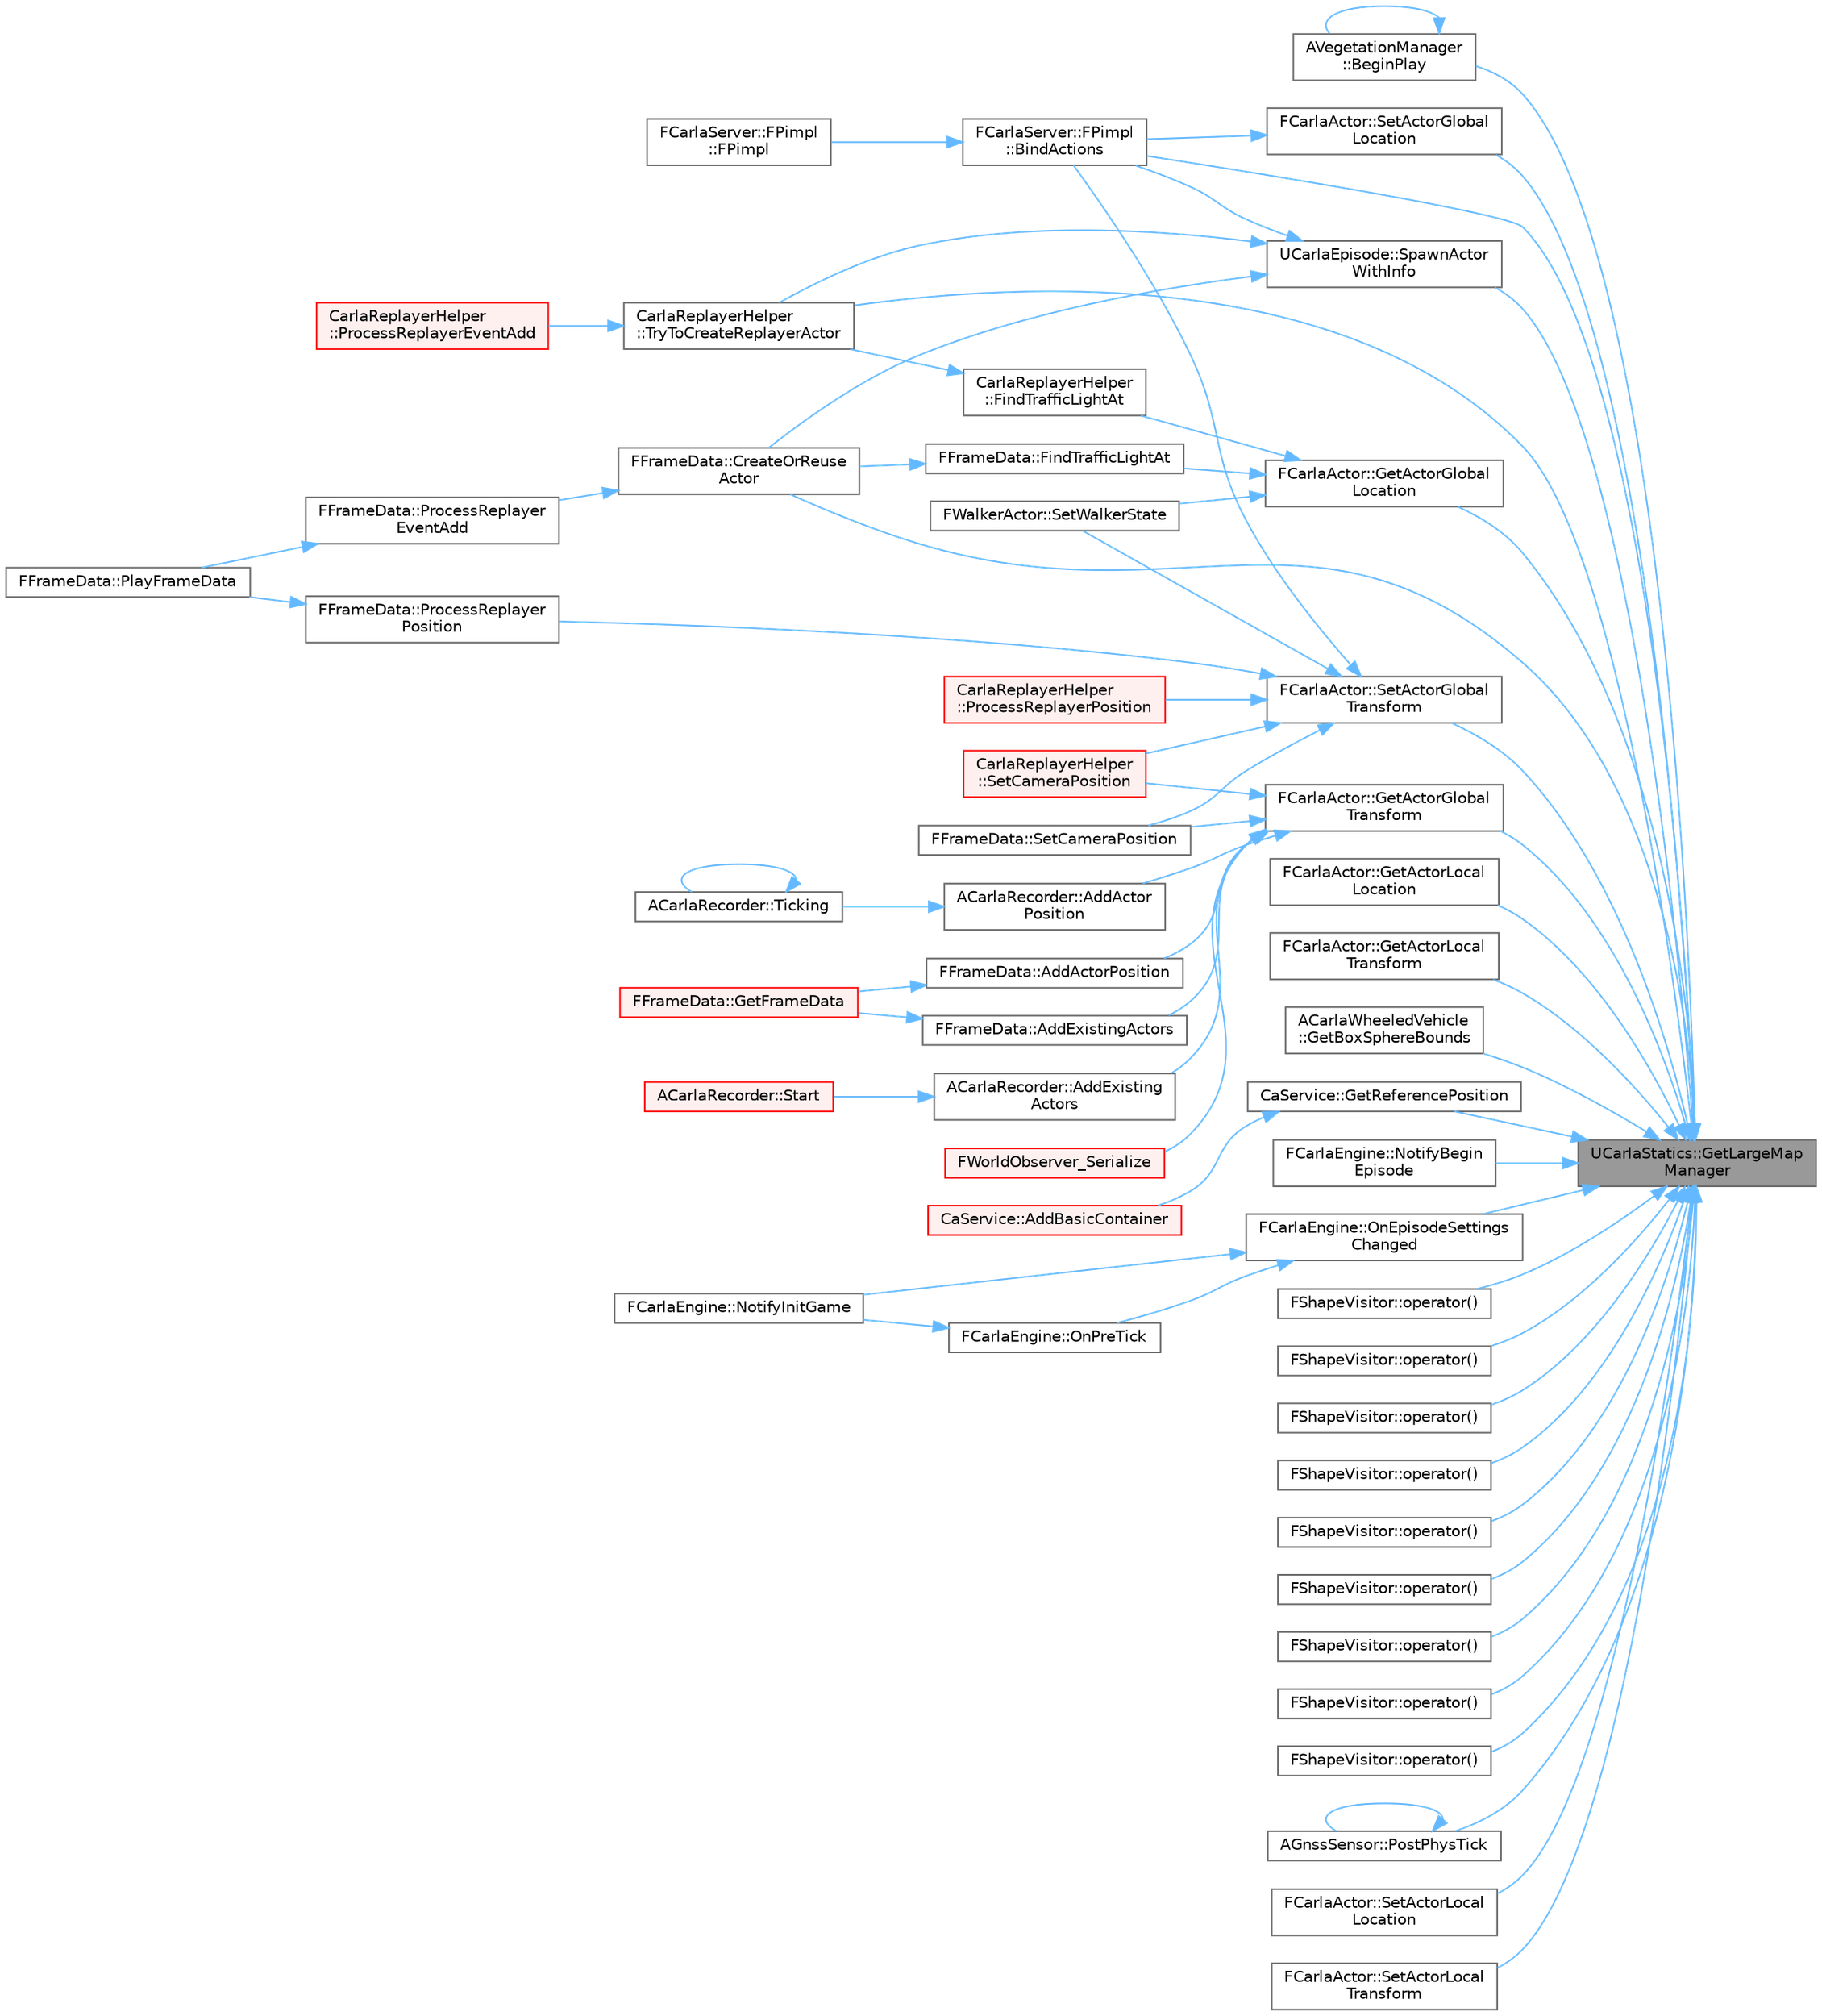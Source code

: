 digraph "UCarlaStatics::GetLargeMapManager"
{
 // INTERACTIVE_SVG=YES
 // LATEX_PDF_SIZE
  bgcolor="transparent";
  edge [fontname=Helvetica,fontsize=10,labelfontname=Helvetica,labelfontsize=10];
  node [fontname=Helvetica,fontsize=10,shape=box,height=0.2,width=0.4];
  rankdir="RL";
  Node1 [id="Node000001",label="UCarlaStatics::GetLargeMap\lManager",height=0.2,width=0.4,color="gray40", fillcolor="grey60", style="filled", fontcolor="black",tooltip=" "];
  Node1 -> Node2 [id="edge1_Node000001_Node000002",dir="back",color="steelblue1",style="solid",tooltip=" "];
  Node2 [id="Node000002",label="AVegetationManager\l::BeginPlay",height=0.2,width=0.4,color="grey40", fillcolor="white", style="filled",URL="$dd/dfc/classAVegetationManager.html#ad8d1fb58c6f26e253d6466e8a240ead2",tooltip=" "];
  Node2 -> Node2 [id="edge2_Node000002_Node000002",dir="back",color="steelblue1",style="solid",tooltip=" "];
  Node1 -> Node3 [id="edge3_Node000001_Node000003",dir="back",color="steelblue1",style="solid",tooltip=" "];
  Node3 [id="Node000003",label="FCarlaServer::FPimpl\l::BindActions",height=0.2,width=0.4,color="grey40", fillcolor="white", style="filled",URL="$d7/d97/classFCarlaServer_1_1FPimpl.html#a675a6b572112a21e8bc011dddfd0de86",tooltip=" "];
  Node3 -> Node4 [id="edge4_Node000003_Node000004",dir="back",color="steelblue1",style="solid",tooltip=" "];
  Node4 [id="Node000004",label="FCarlaServer::FPimpl\l::FPimpl",height=0.2,width=0.4,color="grey40", fillcolor="white", style="filled",URL="$d7/d97/classFCarlaServer_1_1FPimpl.html#ab9ff29fc81bd2f9a14677941c7f7b62d",tooltip=" "];
  Node1 -> Node5 [id="edge5_Node000001_Node000005",dir="back",color="steelblue1",style="solid",tooltip=" "];
  Node5 [id="Node000005",label="FFrameData::CreateOrReuse\lActor",height=0.2,width=0.4,color="grey40", fillcolor="white", style="filled",URL="$de/db4/classFFrameData.html#a1a36eaa480c6a680c42ad3a4af5452e9",tooltip=" "];
  Node5 -> Node6 [id="edge6_Node000005_Node000006",dir="back",color="steelblue1",style="solid",tooltip=" "];
  Node6 [id="Node000006",label="FFrameData::ProcessReplayer\lEventAdd",height=0.2,width=0.4,color="grey40", fillcolor="white", style="filled",URL="$de/db4/classFFrameData.html#acb9dd2fef7b2779243ef04116465155d",tooltip=" "];
  Node6 -> Node7 [id="edge7_Node000006_Node000007",dir="back",color="steelblue1",style="solid",tooltip=" "];
  Node7 [id="Node000007",label="FFrameData::PlayFrameData",height=0.2,width=0.4,color="grey40", fillcolor="white", style="filled",URL="$de/db4/classFFrameData.html#aa23cccda1659af6f10264e73a73c1e27",tooltip=" "];
  Node1 -> Node8 [id="edge8_Node000001_Node000008",dir="back",color="steelblue1",style="solid",tooltip=" "];
  Node8 [id="Node000008",label="FCarlaActor::GetActorGlobal\lLocation",height=0.2,width=0.4,color="grey40", fillcolor="white", style="filled",URL="$dc/dde/classFCarlaActor.html#a948c2853f69c6cc0933ab4b7be759f6c",tooltip=" "];
  Node8 -> Node9 [id="edge9_Node000008_Node000009",dir="back",color="steelblue1",style="solid",tooltip=" "];
  Node9 [id="Node000009",label="CarlaReplayerHelper\l::FindTrafficLightAt",height=0.2,width=0.4,color="grey40", fillcolor="white", style="filled",URL="$d8/d27/classCarlaReplayerHelper.html#a869ec3592ae11f35259df80e85326b51",tooltip=" "];
  Node9 -> Node10 [id="edge10_Node000009_Node000010",dir="back",color="steelblue1",style="solid",tooltip=" "];
  Node10 [id="Node000010",label="CarlaReplayerHelper\l::TryToCreateReplayerActor",height=0.2,width=0.4,color="grey40", fillcolor="white", style="filled",URL="$d8/d27/classCarlaReplayerHelper.html#a12b09e8ccf752714a3114f9858c274e7",tooltip=" "];
  Node10 -> Node11 [id="edge11_Node000010_Node000011",dir="back",color="steelblue1",style="solid",tooltip=" "];
  Node11 [id="Node000011",label="CarlaReplayerHelper\l::ProcessReplayerEventAdd",height=0.2,width=0.4,color="red", fillcolor="#FFF0F0", style="filled",URL="$d8/d27/classCarlaReplayerHelper.html#ad2578fb20f971e6e27bd1895d8884e6d",tooltip=" "];
  Node8 -> Node28 [id="edge12_Node000008_Node000028",dir="back",color="steelblue1",style="solid",tooltip=" "];
  Node28 [id="Node000028",label="FFrameData::FindTrafficLightAt",height=0.2,width=0.4,color="grey40", fillcolor="white", style="filled",URL="$de/db4/classFFrameData.html#a4033b5882fb0fe5a9539fa5076bae8fe",tooltip=" "];
  Node28 -> Node5 [id="edge13_Node000028_Node000005",dir="back",color="steelblue1",style="solid",tooltip=" "];
  Node8 -> Node29 [id="edge14_Node000008_Node000029",dir="back",color="steelblue1",style="solid",tooltip=" "];
  Node29 [id="Node000029",label="FWalkerActor::SetWalkerState",height=0.2,width=0.4,color="grey40", fillcolor="white", style="filled",URL="$df/dbd/classFWalkerActor.html#a9e8cc958f7bdbf3e30d8752da1566eb8",tooltip=" "];
  Node1 -> Node30 [id="edge15_Node000001_Node000030",dir="back",color="steelblue1",style="solid",tooltip=" "];
  Node30 [id="Node000030",label="FCarlaActor::GetActorGlobal\lTransform",height=0.2,width=0.4,color="grey40", fillcolor="white", style="filled",URL="$dc/dde/classFCarlaActor.html#a850736f8ac70a32c1b5a1332783a7e9d",tooltip=" "];
  Node30 -> Node31 [id="edge16_Node000030_Node000031",dir="back",color="steelblue1",style="solid",tooltip=" "];
  Node31 [id="Node000031",label="ACarlaRecorder::AddActor\lPosition",height=0.2,width=0.4,color="grey40", fillcolor="white", style="filled",URL="$dd/db9/classACarlaRecorder.html#aed2e519fae4c16f4cb96cd0a73e9ee66",tooltip=" "];
  Node31 -> Node27 [id="edge17_Node000031_Node000027",dir="back",color="steelblue1",style="solid",tooltip=" "];
  Node27 [id="Node000027",label="ACarlaRecorder::Ticking",height=0.2,width=0.4,color="grey40", fillcolor="white", style="filled",URL="$dd/db9/classACarlaRecorder.html#a1074f19dfe5b16a9e10b24ef35b26abc",tooltip=" "];
  Node27 -> Node27 [id="edge18_Node000027_Node000027",dir="back",color="steelblue1",style="solid",tooltip=" "];
  Node30 -> Node32 [id="edge19_Node000030_Node000032",dir="back",color="steelblue1",style="solid",tooltip=" "];
  Node32 [id="Node000032",label="FFrameData::AddActorPosition",height=0.2,width=0.4,color="grey40", fillcolor="white", style="filled",URL="$de/db4/classFFrameData.html#a800126fd645b244128944bab5af9acfc",tooltip=" "];
  Node32 -> Node33 [id="edge20_Node000032_Node000033",dir="back",color="steelblue1",style="solid",tooltip=" "];
  Node33 [id="Node000033",label="FFrameData::GetFrameData",height=0.2,width=0.4,color="red", fillcolor="#FFF0F0", style="filled",URL="$de/db4/classFFrameData.html#a13396099d7e1c32df563893f7d0b35be",tooltip=" "];
  Node30 -> Node36 [id="edge21_Node000030_Node000036",dir="back",color="steelblue1",style="solid",tooltip=" "];
  Node36 [id="Node000036",label="ACarlaRecorder::AddExisting\lActors",height=0.2,width=0.4,color="grey40", fillcolor="white", style="filled",URL="$dd/db9/classACarlaRecorder.html#a820569404a522e28f6c4d3d638712214",tooltip=" "];
  Node36 -> Node22 [id="edge22_Node000036_Node000022",dir="back",color="steelblue1",style="solid",tooltip=" "];
  Node22 [id="Node000022",label="ACarlaRecorder::Start",height=0.2,width=0.4,color="red", fillcolor="#FFF0F0", style="filled",URL="$dd/db9/classACarlaRecorder.html#aba719596bd56c72a39f902f6e9a5d290",tooltip=" "];
  Node30 -> Node37 [id="edge23_Node000030_Node000037",dir="back",color="steelblue1",style="solid",tooltip=" "];
  Node37 [id="Node000037",label="FFrameData::AddExistingActors",height=0.2,width=0.4,color="grey40", fillcolor="white", style="filled",URL="$de/db4/classFFrameData.html#a2f68334284edda61421273395e9bb325",tooltip=" "];
  Node37 -> Node33 [id="edge24_Node000037_Node000033",dir="back",color="steelblue1",style="solid",tooltip=" "];
  Node30 -> Node38 [id="edge25_Node000030_Node000038",dir="back",color="steelblue1",style="solid",tooltip=" "];
  Node38 [id="Node000038",label="FWorldObserver_Serialize",height=0.2,width=0.4,color="red", fillcolor="#FFF0F0", style="filled",URL="$d9/de7/WorldObserver_8cpp.html#a55e677eb5bd393082eef8383920b2fde",tooltip=" "];
  Node30 -> Node40 [id="edge26_Node000030_Node000040",dir="back",color="steelblue1",style="solid",tooltip=" "];
  Node40 [id="Node000040",label="CarlaReplayerHelper\l::SetCameraPosition",height=0.2,width=0.4,color="red", fillcolor="#FFF0F0", style="filled",URL="$d8/d27/classCarlaReplayerHelper.html#aee66c1ec57db9bff60d6d22c9c08a09d",tooltip=" "];
  Node30 -> Node42 [id="edge27_Node000030_Node000042",dir="back",color="steelblue1",style="solid",tooltip=" "];
  Node42 [id="Node000042",label="FFrameData::SetCameraPosition",height=0.2,width=0.4,color="grey40", fillcolor="white", style="filled",URL="$de/db4/classFFrameData.html#a92c77c96fab62bab915a7419b491d72a",tooltip=" "];
  Node1 -> Node43 [id="edge28_Node000001_Node000043",dir="back",color="steelblue1",style="solid",tooltip=" "];
  Node43 [id="Node000043",label="FCarlaActor::GetActorLocal\lLocation",height=0.2,width=0.4,color="grey40", fillcolor="white", style="filled",URL="$dc/dde/classFCarlaActor.html#a31ea6384b6d51d5aeb40dd46d1b87632",tooltip=" "];
  Node1 -> Node44 [id="edge29_Node000001_Node000044",dir="back",color="steelblue1",style="solid",tooltip=" "];
  Node44 [id="Node000044",label="FCarlaActor::GetActorLocal\lTransform",height=0.2,width=0.4,color="grey40", fillcolor="white", style="filled",URL="$dc/dde/classFCarlaActor.html#ad58e09f23dad7acee8ae551f98d9c665",tooltip=" "];
  Node1 -> Node45 [id="edge30_Node000001_Node000045",dir="back",color="steelblue1",style="solid",tooltip=" "];
  Node45 [id="Node000045",label="ACarlaWheeledVehicle\l::GetBoxSphereBounds",height=0.2,width=0.4,color="grey40", fillcolor="white", style="filled",URL="$d5/d70/classACarlaWheeledVehicle.html#a05082a60f9f8268548df2ca5dc287a85",tooltip=" "];
  Node1 -> Node46 [id="edge31_Node000001_Node000046",dir="back",color="steelblue1",style="solid",tooltip=" "];
  Node46 [id="Node000046",label="CaService::GetReferencePosition",height=0.2,width=0.4,color="grey40", fillcolor="white", style="filled",URL="$dc/d72/classCaService.html#a1afb5ef6b14dc245a4e587e680b0e519",tooltip=" "];
  Node46 -> Node47 [id="edge32_Node000046_Node000047",dir="back",color="steelblue1",style="solid",tooltip=" "];
  Node47 [id="Node000047",label="CaService::AddBasicContainer",height=0.2,width=0.4,color="red", fillcolor="#FFF0F0", style="filled",URL="$dc/d72/classCaService.html#afecf9177ad7c234805ef94facc28f0b3",tooltip=" "];
  Node1 -> Node16 [id="edge33_Node000001_Node000016",dir="back",color="steelblue1",style="solid",tooltip=" "];
  Node16 [id="Node000016",label="FCarlaEngine::NotifyBegin\lEpisode",height=0.2,width=0.4,color="grey40", fillcolor="white", style="filled",URL="$dc/d49/classFCarlaEngine.html#ab4c918e4d4855a26ab57c4bb79ad4645",tooltip=" "];
  Node1 -> Node54 [id="edge34_Node000001_Node000054",dir="back",color="steelblue1",style="solid",tooltip=" "];
  Node54 [id="Node000054",label="FCarlaEngine::OnEpisodeSettings\lChanged",height=0.2,width=0.4,color="grey40", fillcolor="white", style="filled",URL="$dc/d49/classFCarlaEngine.html#a066406637bc234c9988a34b83ab5ca43",tooltip=" "];
  Node54 -> Node35 [id="edge35_Node000054_Node000035",dir="back",color="steelblue1",style="solid",tooltip=" "];
  Node35 [id="Node000035",label="FCarlaEngine::NotifyInitGame",height=0.2,width=0.4,color="grey40", fillcolor="white", style="filled",URL="$dc/d49/classFCarlaEngine.html#ab8d13063cde985781237dd7da308227e",tooltip=" "];
  Node54 -> Node55 [id="edge36_Node000054_Node000055",dir="back",color="steelblue1",style="solid",tooltip=" "];
  Node55 [id="Node000055",label="FCarlaEngine::OnPreTick",height=0.2,width=0.4,color="grey40", fillcolor="white", style="filled",URL="$dc/d49/classFCarlaEngine.html#a1d6c0de9d084612778c34175ab248670",tooltip=" "];
  Node55 -> Node35 [id="edge37_Node000055_Node000035",dir="back",color="steelblue1",style="solid",tooltip=" "];
  Node1 -> Node56 [id="edge38_Node000001_Node000056",dir="back",color="steelblue1",style="solid",tooltip=" "];
  Node56 [id="Node000056",label="FShapeVisitor::operator()",height=0.2,width=0.4,color="grey40", fillcolor="white", style="filled",URL="$dd/d3c/structFShapeVisitor.html#ab1ef3a957dae189531fd6fc27478c8ed",tooltip=" "];
  Node1 -> Node57 [id="edge39_Node000001_Node000057",dir="back",color="steelblue1",style="solid",tooltip=" "];
  Node57 [id="Node000057",label="FShapeVisitor::operator()",height=0.2,width=0.4,color="grey40", fillcolor="white", style="filled",URL="$dd/d3c/structFShapeVisitor.html#a6b55aea74f77b850d341c4d9d7e2dcfa",tooltip=" "];
  Node1 -> Node58 [id="edge40_Node000001_Node000058",dir="back",color="steelblue1",style="solid",tooltip=" "];
  Node58 [id="Node000058",label="FShapeVisitor::operator()",height=0.2,width=0.4,color="grey40", fillcolor="white", style="filled",URL="$dd/d3c/structFShapeVisitor.html#a2c0757fc34a9e5e7432cc28e769ee297",tooltip=" "];
  Node1 -> Node59 [id="edge41_Node000001_Node000059",dir="back",color="steelblue1",style="solid",tooltip=" "];
  Node59 [id="Node000059",label="FShapeVisitor::operator()",height=0.2,width=0.4,color="grey40", fillcolor="white", style="filled",URL="$dd/d3c/structFShapeVisitor.html#afe16d10002d3a8f4dcec7981f02d8ab1",tooltip=" "];
  Node1 -> Node60 [id="edge42_Node000001_Node000060",dir="back",color="steelblue1",style="solid",tooltip=" "];
  Node60 [id="Node000060",label="FShapeVisitor::operator()",height=0.2,width=0.4,color="grey40", fillcolor="white", style="filled",URL="$dd/d3c/structFShapeVisitor.html#a775bf049cb0741c32f0d5311d59f827e",tooltip=" "];
  Node1 -> Node61 [id="edge43_Node000001_Node000061",dir="back",color="steelblue1",style="solid",tooltip=" "];
  Node61 [id="Node000061",label="FShapeVisitor::operator()",height=0.2,width=0.4,color="grey40", fillcolor="white", style="filled",URL="$dd/d3c/structFShapeVisitor.html#a4936c36f3d8fb23ddb604dacd888637d",tooltip=" "];
  Node1 -> Node62 [id="edge44_Node000001_Node000062",dir="back",color="steelblue1",style="solid",tooltip=" "];
  Node62 [id="Node000062",label="FShapeVisitor::operator()",height=0.2,width=0.4,color="grey40", fillcolor="white", style="filled",URL="$dd/d3c/structFShapeVisitor.html#a74199d0fac1a5dd2b07b7627eeb51b6f",tooltip=" "];
  Node1 -> Node63 [id="edge45_Node000001_Node000063",dir="back",color="steelblue1",style="solid",tooltip=" "];
  Node63 [id="Node000063",label="FShapeVisitor::operator()",height=0.2,width=0.4,color="grey40", fillcolor="white", style="filled",URL="$dd/d3c/structFShapeVisitor.html#aca33cd5634e8447e4a194e068bc1b3d9",tooltip=" "];
  Node1 -> Node64 [id="edge46_Node000001_Node000064",dir="back",color="steelblue1",style="solid",tooltip=" "];
  Node64 [id="Node000064",label="FShapeVisitor::operator()",height=0.2,width=0.4,color="grey40", fillcolor="white", style="filled",URL="$dd/d3c/structFShapeVisitor.html#ac73f24498473b23e52f00f82e4506723",tooltip=" "];
  Node1 -> Node65 [id="edge47_Node000001_Node000065",dir="back",color="steelblue1",style="solid",tooltip=" "];
  Node65 [id="Node000065",label="AGnssSensor::PostPhysTick",height=0.2,width=0.4,color="grey40", fillcolor="white", style="filled",URL="$d0/dc3/classAGnssSensor.html#a319d23bd045d2c1451f03bfacf666758",tooltip=" "];
  Node65 -> Node65 [id="edge48_Node000065_Node000065",dir="back",color="steelblue1",style="solid",tooltip=" "];
  Node1 -> Node66 [id="edge49_Node000001_Node000066",dir="back",color="steelblue1",style="solid",tooltip=" "];
  Node66 [id="Node000066",label="FCarlaActor::SetActorGlobal\lLocation",height=0.2,width=0.4,color="grey40", fillcolor="white", style="filled",URL="$dc/dde/classFCarlaActor.html#a90dbf3af126409f9dee3bfca219f4c1d",tooltip=" "];
  Node66 -> Node3 [id="edge50_Node000066_Node000003",dir="back",color="steelblue1",style="solid",tooltip=" "];
  Node1 -> Node67 [id="edge51_Node000001_Node000067",dir="back",color="steelblue1",style="solid",tooltip=" "];
  Node67 [id="Node000067",label="FCarlaActor::SetActorGlobal\lTransform",height=0.2,width=0.4,color="grey40", fillcolor="white", style="filled",URL="$dc/dde/classFCarlaActor.html#a8d28fe1cdf66fc6328cdecab9b5a1fbc",tooltip=" "];
  Node67 -> Node3 [id="edge52_Node000067_Node000003",dir="back",color="steelblue1",style="solid",tooltip=" "];
  Node67 -> Node68 [id="edge53_Node000067_Node000068",dir="back",color="steelblue1",style="solid",tooltip=" "];
  Node68 [id="Node000068",label="CarlaReplayerHelper\l::ProcessReplayerPosition",height=0.2,width=0.4,color="red", fillcolor="#FFF0F0", style="filled",URL="$d8/d27/classCarlaReplayerHelper.html#ab7a1fa75d5db92f7961697e7b68418fd",tooltip=" "];
  Node67 -> Node70 [id="edge54_Node000067_Node000070",dir="back",color="steelblue1",style="solid",tooltip=" "];
  Node70 [id="Node000070",label="FFrameData::ProcessReplayer\lPosition",height=0.2,width=0.4,color="grey40", fillcolor="white", style="filled",URL="$de/db4/classFFrameData.html#a224d896be06d6bbf9d2936f3963e4843",tooltip=" "];
  Node70 -> Node7 [id="edge55_Node000070_Node000007",dir="back",color="steelblue1",style="solid",tooltip=" "];
  Node67 -> Node40 [id="edge56_Node000067_Node000040",dir="back",color="steelblue1",style="solid",tooltip=" "];
  Node67 -> Node42 [id="edge57_Node000067_Node000042",dir="back",color="steelblue1",style="solid",tooltip=" "];
  Node67 -> Node29 [id="edge58_Node000067_Node000029",dir="back",color="steelblue1",style="solid",tooltip=" "];
  Node1 -> Node71 [id="edge59_Node000001_Node000071",dir="back",color="steelblue1",style="solid",tooltip=" "];
  Node71 [id="Node000071",label="FCarlaActor::SetActorLocal\lLocation",height=0.2,width=0.4,color="grey40", fillcolor="white", style="filled",URL="$dc/dde/classFCarlaActor.html#ac99984231f465b5c2a65a3e56b982705",tooltip=" "];
  Node1 -> Node72 [id="edge60_Node000001_Node000072",dir="back",color="steelblue1",style="solid",tooltip=" "];
  Node72 [id="Node000072",label="FCarlaActor::SetActorLocal\lTransform",height=0.2,width=0.4,color="grey40", fillcolor="white", style="filled",URL="$dc/dde/classFCarlaActor.html#a3615c8730cce39d0a04098251e12e059",tooltip=" "];
  Node1 -> Node73 [id="edge61_Node000001_Node000073",dir="back",color="steelblue1",style="solid",tooltip=" "];
  Node73 [id="Node000073",label="UCarlaEpisode::SpawnActor\lWithInfo",height=0.2,width=0.4,color="grey40", fillcolor="white", style="filled",URL="$dc/d84/classUCarlaEpisode.html#a84b234957cb3f3f24d3780d420410068",tooltip="Spawns an actor based on ActorDescription at Transform."];
  Node73 -> Node3 [id="edge62_Node000073_Node000003",dir="back",color="steelblue1",style="solid",tooltip=" "];
  Node73 -> Node5 [id="edge63_Node000073_Node000005",dir="back",color="steelblue1",style="solid",tooltip=" "];
  Node73 -> Node10 [id="edge64_Node000073_Node000010",dir="back",color="steelblue1",style="solid",tooltip=" "];
  Node1 -> Node10 [id="edge65_Node000001_Node000010",dir="back",color="steelblue1",style="solid",tooltip=" "];
}
